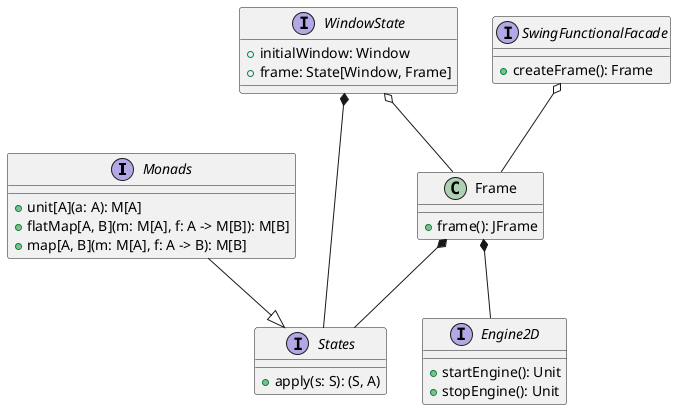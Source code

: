 @startuml
interface Monads {
  + unit[A](a: A): M[A]
  + flatMap[A, B](m: M[A], f: A -> M[B]): M[B]
  + map[A, B](m: M[A], f: A -> B): M[B]
}

interface States {
  + apply(s: S): (S, A)
}

interface SwingFunctionalFacade {
  + createFrame(): Frame
}

class Frame {
  + frame(): JFrame
}

interface WindowState {
  + initialWindow: Window
  + frame: State[Window, Frame]
}

interface Engine2D {
  + startEngine(): Unit
  + stopEngine(): Unit
}

Monads --|> States
SwingFunctionalFacade o-- Frame
WindowState o-- Frame

Frame *-- States
Frame *-- Engine2D
WindowState *-- States


@enduml
